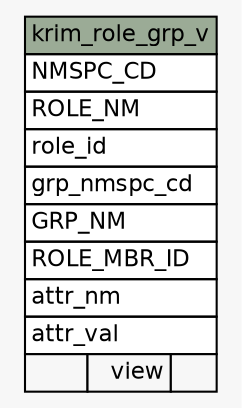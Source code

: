 // dot 2.28.0 on Mac OS X 10.7.2
// SchemaSpy rev 590
digraph "krim_role_grp_v" {
  graph [
    rankdir="RL"
    bgcolor="#f7f7f7"
    nodesep="0.18"
    ranksep="0.46"
    fontname="Helvetica"
    fontsize="11"
  ];
  node [
    fontname="Helvetica"
    fontsize="11"
    shape="plaintext"
  ];
  edge [
    arrowsize="0.8"
  ];
  "krim_role_grp_v" [
    label=<
    <TABLE BORDER="0" CELLBORDER="1" CELLSPACING="0" BGCOLOR="#ffffff">
      <TR><TD COLSPAN="3" BGCOLOR="#9bab96" ALIGN="CENTER">krim_role_grp_v</TD></TR>
      <TR><TD PORT="NMSPC_CD" COLSPAN="3" ALIGN="LEFT">NMSPC_CD</TD></TR>
      <TR><TD PORT="ROLE_NM" COLSPAN="3" ALIGN="LEFT">ROLE_NM</TD></TR>
      <TR><TD PORT="role_id" COLSPAN="3" ALIGN="LEFT">role_id</TD></TR>
      <TR><TD PORT="grp_nmspc_cd" COLSPAN="3" ALIGN="LEFT">grp_nmspc_cd</TD></TR>
      <TR><TD PORT="GRP_NM" COLSPAN="3" ALIGN="LEFT">GRP_NM</TD></TR>
      <TR><TD PORT="ROLE_MBR_ID" COLSPAN="3" ALIGN="LEFT">ROLE_MBR_ID</TD></TR>
      <TR><TD PORT="attr_nm" COLSPAN="3" ALIGN="LEFT">attr_nm</TD></TR>
      <TR><TD PORT="attr_val" COLSPAN="3" ALIGN="LEFT">attr_val</TD></TR>
      <TR><TD ALIGN="LEFT" BGCOLOR="#f7f7f7">  </TD><TD ALIGN="RIGHT" BGCOLOR="#f7f7f7">view</TD><TD ALIGN="RIGHT" BGCOLOR="#f7f7f7">  </TD></TR>
    </TABLE>>
    URL="tables/krim_role_grp_v.html"
    tooltip="krim_role_grp_v"
  ];
}
